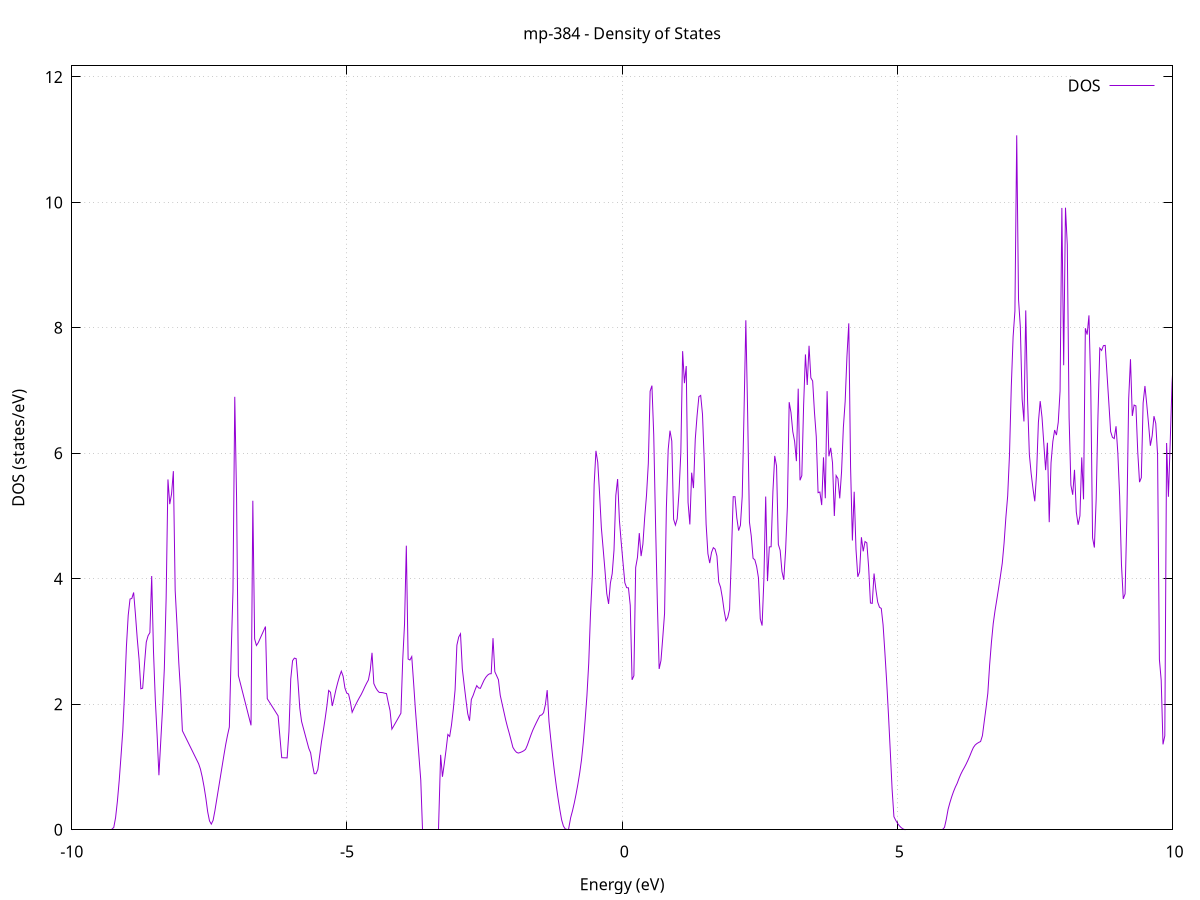 set title 'mp-384 - Density of States'
set xlabel 'Energy (eV)'
set ylabel 'DOS (states/eV)'
set grid
set xrange [-10:10]
set yrange [0:12.176]
set xzeroaxis lt -1
set terminal png size 800,600
set output 'mp-384_dos_gnuplot.png'
plot '-' using 1:2 with lines title 'DOS'
-40.049100 0.000000
-40.016300 0.000000
-39.983400 0.000000
-39.950600 0.000000
-39.917800 0.000000
-39.885000 0.000000
-39.852200 0.000000
-39.819400 0.000000
-39.786600 0.000000
-39.753700 0.000000
-39.720900 0.000000
-39.688100 0.000000
-39.655300 0.000000
-39.622500 0.000000
-39.589700 0.000000
-39.556900 0.000000
-39.524100 0.000000
-39.491200 0.000000
-39.458400 0.000000
-39.425600 0.000000
-39.392800 0.000000
-39.360000 0.000000
-39.327200 0.000000
-39.294400 0.000000
-39.261500 0.000000
-39.228700 0.000000
-39.195900 0.000000
-39.163100 0.000000
-39.130300 0.000000
-39.097500 0.000000
-39.064700 0.000000
-39.031900 0.000000
-38.999000 0.000000
-38.966200 0.000000
-38.933400 0.000000
-38.900600 0.000000
-38.867800 0.000000
-38.835000 0.000000
-38.802200 0.000000
-38.769300 0.000000
-38.736500 0.000000
-38.703700 0.000000
-38.670900 0.000000
-38.638100 0.000000
-38.605300 0.000000
-38.572500 0.000000
-38.539600 0.000000
-38.506800 0.000000
-38.474000 0.000000
-38.441200 0.000000
-38.408400 0.000000
-38.375600 0.000000
-38.342800 0.000000
-38.310000 0.000000
-38.277100 0.000000
-38.244300 0.000000
-38.211500 0.000000
-38.178700 0.000000
-38.145900 0.000000
-38.113100 0.000000
-38.080300 0.000000
-38.047400 0.000000
-38.014600 0.000000
-37.981800 0.000000
-37.949000 0.000000
-37.916200 0.000000
-37.883400 0.000000
-37.850600 0.000000
-37.817800 0.000000
-37.784900 0.000000
-37.752100 0.000000
-37.719300 0.000000
-37.686500 0.000000
-37.653700 0.000000
-37.620900 0.000000
-37.588100 0.000000
-37.555200 0.000000
-37.522400 0.000000
-37.489600 0.000000
-37.456800 0.000000
-37.424000 0.000000
-37.391200 0.000000
-37.358400 0.000000
-37.325600 0.000000
-37.292700 0.000000
-37.259900 0.000000
-37.227100 0.000000
-37.194300 0.000000
-37.161500 0.000000
-37.128700 0.000000
-37.095900 0.000000
-37.063000 0.000000
-37.030200 0.000000
-36.997400 0.000000
-36.964600 0.000000
-36.931800 0.000000
-36.899000 0.000000
-36.866200 0.000000
-36.833300 0.000000
-36.800500 0.000000
-36.767700 0.000000
-36.734900 0.000000
-36.702100 0.000000
-36.669300 0.000000
-36.636500 0.000000
-36.603700 0.000000
-36.570800 0.000000
-36.538000 0.000000
-36.505200 0.000000
-36.472400 0.000000
-36.439600 0.000000
-36.406800 0.000000
-36.374000 0.000000
-36.341100 0.000000
-36.308300 0.000000
-36.275500 0.000000
-36.242700 0.000000
-36.209900 0.000000
-36.177100 0.000000
-36.144300 0.000000
-36.111500 0.000000
-36.078600 0.000000
-36.045800 0.000000
-36.013000 0.000000
-35.980200 0.000000
-35.947400 0.000000
-35.914600 0.000000
-35.881800 0.000000
-35.848900 0.000000
-35.816100 0.000000
-35.783300 0.000000
-35.750500 0.000000
-35.717700 0.000000
-35.684900 0.000000
-35.652100 0.000000
-35.619300 0.000000
-35.586400 0.000000
-35.553600 0.000000
-35.520800 0.000000
-35.488000 0.000000
-35.455200 0.000000
-35.422400 0.000000
-35.389600 0.000000
-35.356700 0.000000
-35.323900 0.000000
-35.291100 0.000000
-35.258300 0.000000
-35.225500 0.000000
-35.192700 0.000000
-35.159900 0.000000
-35.127000 0.000000
-35.094200 0.000000
-35.061400 0.000000
-35.028600 0.000000
-34.995800 0.000000
-34.963000 0.000000
-34.930200 0.000000
-34.897400 0.000000
-34.864500 0.000000
-34.831700 0.000000
-34.798900 0.000000
-34.766100 0.000000
-34.733300 0.000000
-34.700500 0.000000
-34.667700 0.000000
-34.634800 0.000000
-34.602000 0.000000
-34.569200 0.000000
-34.536400 0.000000
-34.503600 0.000000
-34.470800 0.000000
-34.438000 0.000000
-34.405200 0.000000
-34.372300 0.000000
-34.339500 0.000000
-34.306700 0.000000
-34.273900 0.000000
-34.241100 0.000000
-34.208300 0.000000
-34.175500 0.000000
-34.142600 0.000000
-34.109800 0.000000
-34.077000 0.000000
-34.044200 0.000000
-34.011400 0.000000
-33.978600 0.000000
-33.945800 0.000000
-33.913000 0.000000
-33.880100 0.000000
-33.847300 0.000000
-33.814500 0.000000
-33.781700 0.000000
-33.748900 0.000000
-33.716100 0.000000
-33.683300 0.000000
-33.650400 0.000000
-33.617600 0.000000
-33.584800 0.000000
-33.552000 0.000000
-33.519200 0.000000
-33.486400 0.000000
-33.453600 0.000000
-33.420700 0.000000
-33.387900 0.000000
-33.355100 0.000000
-33.322300 0.000000
-33.289500 0.000000
-33.256700 0.000000
-33.223900 0.000000
-33.191100 0.000000
-33.158200 0.000000
-33.125400 0.000000
-33.092600 0.000000
-33.059800 0.000000
-33.027000 0.000000
-32.994200 0.000000
-32.961400 0.000000
-32.928500 0.000000
-32.895700 0.000000
-32.862900 0.000000
-32.830100 0.000000
-32.797300 0.000000
-32.764500 0.000000
-32.731700 0.000000
-32.698900 0.000000
-32.666000 0.000000
-32.633200 0.000000
-32.600400 0.000000
-32.567600 0.000000
-32.534800 0.000000
-32.502000 0.000000
-32.469200 0.000000
-32.436300 0.000000
-32.403500 0.000000
-32.370700 0.000000
-32.337900 0.000000
-32.305100 0.000000
-32.272300 0.000000
-32.239500 0.000000
-32.206700 0.000000
-32.173800 0.000000
-32.141000 0.000000
-32.108200 0.000000
-32.075400 0.000000
-32.042600 0.000000
-32.009800 0.000000
-31.977000 0.000000
-31.944100 0.000000
-31.911300 0.000000
-31.878500 0.000000
-31.845700 0.000000
-31.812900 0.000000
-31.780100 0.000000
-31.747300 0.000000
-31.714400 0.000000
-31.681600 0.000000
-31.648800 0.000000
-31.616000 0.000000
-31.583200 0.000000
-31.550400 0.000000
-31.517600 0.000000
-31.484800 0.000000
-31.451900 0.000000
-31.419100 0.000000
-31.386300 0.000000
-31.353500 0.000000
-31.320700 0.000000
-31.287900 0.000000
-31.255100 0.000000
-31.222200 0.000000
-31.189400 0.000000
-31.156600 0.000000
-31.123800 0.000000
-31.091000 0.000000
-31.058200 0.000000
-31.025400 0.000000
-30.992600 0.000000
-30.959700 0.000000
-30.926900 0.000000
-30.894100 0.000000
-30.861300 0.000000
-30.828500 0.000000
-30.795700 0.000000
-30.762900 0.000000
-30.730000 0.000000
-30.697200 0.000000
-30.664400 0.000000
-30.631600 0.000000
-30.598800 0.000000
-30.566000 0.000000
-30.533200 0.000000
-30.500300 0.000000
-30.467500 0.000000
-30.434700 0.000000
-30.401900 0.000000
-30.369100 0.000000
-30.336300 0.000000
-30.303500 0.000000
-30.270700 0.000000
-30.237800 0.000000
-30.205000 0.000000
-30.172200 0.000000
-30.139400 0.000000
-30.106600 0.000000
-30.073800 0.000000
-30.041000 0.000000
-30.008100 0.000000
-29.975300 0.000000
-29.942500 0.000000
-29.909700 0.000000
-29.876900 0.000000
-29.844100 0.000000
-29.811300 0.000000
-29.778500 0.000000
-29.745600 0.000000
-29.712800 0.000000
-29.680000 0.000000
-29.647200 0.000000
-29.614400 0.000000
-29.581600 0.000000
-29.548800 0.000000
-29.515900 0.000000
-29.483100 0.000000
-29.450300 0.000000
-29.417500 0.000000
-29.384700 0.000000
-29.351900 0.000000
-29.319100 0.000000
-29.286300 0.000000
-29.253400 0.000000
-29.220600 0.000000
-29.187800 0.000000
-29.155000 0.000000
-29.122200 0.000000
-29.089400 0.000000
-29.056600 0.000000
-29.023700 0.000000
-28.990900 0.000000
-28.958100 0.000000
-28.925300 0.000000
-28.892500 0.000000
-28.859700 0.000000
-28.826900 0.000000
-28.794000 0.000000
-28.761200 0.000000
-28.728400 0.000000
-28.695600 0.000000
-28.662800 0.000000
-28.630000 0.000000
-28.597200 0.000000
-28.564400 0.000000
-28.531500 0.000000
-28.498700 0.000000
-28.465900 0.000000
-28.433100 0.000000
-28.400300 0.000000
-28.367500 0.000000
-28.334700 0.000000
-28.301800 0.000000
-28.269000 0.000000
-28.236200 0.000000
-28.203400 0.000000
-28.170600 0.000000
-28.137800 0.000000
-28.105000 0.000000
-28.072200 0.000000
-28.039300 0.000000
-28.006500 0.000000
-27.973700 0.000000
-27.940900 0.000000
-27.908100 0.000000
-27.875300 0.000000
-27.842500 0.000000
-27.809600 0.000000
-27.776800 0.000000
-27.744000 0.000000
-27.711200 0.000000
-27.678400 0.000000
-27.645600 0.000000
-27.612800 0.000000
-27.580000 0.000000
-27.547100 0.000000
-27.514300 0.000000
-27.481500 0.000000
-27.448700 0.000000
-27.415900 0.000000
-27.383100 0.000000
-27.350300 0.000000
-27.317400 0.000000
-27.284600 0.000000
-27.251800 0.000000
-27.219000 0.000000
-27.186200 0.000000
-27.153400 0.000000
-27.120600 0.000000
-27.087700 0.000000
-27.054900 0.000000
-27.022100 0.000000
-26.989300 0.000000
-26.956500 0.000000
-26.923700 0.000000
-26.890900 0.000000
-26.858100 0.000000
-26.825200 0.000000
-26.792400 0.000000
-26.759600 0.000000
-26.726800 0.000000
-26.694000 0.000000
-26.661200 0.000000
-26.628400 0.000000
-26.595500 0.000000
-26.562700 0.000000
-26.529900 0.000000
-26.497100 0.000000
-26.464300 0.000000
-26.431500 0.000000
-26.398700 0.000000
-26.365900 0.000000
-26.333000 0.000000
-26.300200 0.000000
-26.267400 0.000000
-26.234600 0.000000
-26.201800 0.000000
-26.169000 0.000000
-26.136200 0.000000
-26.103300 0.000000
-26.070500 0.000000
-26.037700 0.000000
-26.004900 0.000000
-25.972100 0.000000
-25.939300 0.000000
-25.906500 0.000000
-25.873700 0.000000
-25.840800 0.000000
-25.808000 0.000000
-25.775200 0.000000
-25.742400 0.000000
-25.709600 0.000000
-25.676800 0.000000
-25.644000 0.000000
-25.611100 0.000000
-25.578300 0.000000
-25.545500 0.000000
-25.512700 0.000000
-25.479900 0.000000
-25.447100 0.000000
-25.414300 0.000000
-25.381400 0.000000
-25.348600 0.000000
-25.315800 0.000000
-25.283000 0.000000
-25.250200 0.000000
-25.217400 0.000000
-25.184600 0.000000
-25.151800 0.000000
-25.118900 0.000000
-25.086100 0.000000
-25.053300 0.000000
-25.020500 0.000000
-24.987700 0.000000
-24.954900 0.000000
-24.922100 0.000000
-24.889200 0.000000
-24.856400 0.000000
-24.823600 0.000000
-24.790800 0.000000
-24.758000 0.000000
-24.725200 0.000000
-24.692400 0.000000
-24.659600 0.000000
-24.626700 0.000000
-24.593900 0.000000
-24.561100 0.000000
-24.528300 0.000000
-24.495500 0.000000
-24.462700 0.000000
-24.429900 0.000000
-24.397000 0.000000
-24.364200 0.000000
-24.331400 0.000000
-24.298600 0.000000
-24.265800 0.000000
-24.233000 0.000000
-24.200200 0.000000
-24.167400 0.000000
-24.134500 0.000000
-24.101700 0.000000
-24.068900 0.000000
-24.036100 0.000000
-24.003300 0.000000
-23.970500 0.000000
-23.937700 0.000000
-23.904800 0.000000
-23.872000 0.000000
-23.839200 0.000000
-23.806400 0.000000
-23.773600 0.000000
-23.740800 0.000000
-23.708000 0.000000
-23.675100 0.000000
-23.642300 0.000000
-23.609500 0.000000
-23.576700 0.000000
-23.543900 0.000000
-23.511100 0.000000
-23.478300 0.000000
-23.445500 0.000000
-23.412600 0.000000
-23.379800 0.000000
-23.347000 0.000000
-23.314200 0.000000
-23.281400 0.000000
-23.248600 0.000000
-23.215800 0.000000
-23.182900 0.000000
-23.150100 0.000000
-23.117300 0.000000
-23.084500 0.000000
-23.051700 0.000000
-23.018900 0.000000
-22.986100 0.000000
-22.953300 0.000000
-22.920400 0.000000
-22.887600 0.000000
-22.854800 0.000000
-22.822000 0.000000
-22.789200 0.000000
-22.756400 0.000000
-22.723600 0.000000
-22.690700 0.000000
-22.657900 0.000000
-22.625100 0.000000
-22.592300 0.000000
-22.559500 0.000000
-22.526700 0.000000
-22.493900 0.000000
-22.461100 0.000000
-22.428200 0.000000
-22.395400 0.000000
-22.362600 0.000000
-22.329800 0.000000
-22.297000 0.000000
-22.264200 0.000000
-22.231400 0.000000
-22.198500 0.000000
-22.165700 0.000000
-22.132900 0.000000
-22.100100 0.000000
-22.067300 0.000000
-22.034500 0.000000
-22.001700 0.000000
-21.968800 0.000000
-21.936000 0.000000
-21.903200 0.000000
-21.870400 0.000000
-21.837600 0.000000
-21.804800 0.000000
-21.772000 0.000000
-21.739200 0.000000
-21.706300 0.000000
-21.673500 0.000000
-21.640700 0.000000
-21.607900 0.000000
-21.575100 0.000000
-21.542300 0.000000
-21.509500 0.000000
-21.476600 0.000000
-21.443800 0.000000
-21.411000 0.000000
-21.378200 0.000000
-21.345400 0.000000
-21.312600 0.000000
-21.279800 0.000000
-21.247000 0.000000
-21.214100 0.000000
-21.181300 0.000000
-21.148500 0.000000
-21.115700 0.000000
-21.082900 0.000000
-21.050100 0.000000
-21.017300 0.000000
-20.984400 0.000000
-20.951600 0.000000
-20.918800 0.000000
-20.886000 0.000000
-20.853200 0.000000
-20.820400 0.000000
-20.787600 0.000000
-20.754800 0.000000
-20.721900 0.000000
-20.689100 0.000000
-20.656300 0.000000
-20.623500 0.000000
-20.590700 0.000000
-20.557900 0.000000
-20.525100 0.000000
-20.492200 0.000000
-20.459400 0.000000
-20.426600 0.000000
-20.393800 0.000000
-20.361000 0.000000
-20.328200 0.000000
-20.295400 0.000000
-20.262500 0.000000
-20.229700 0.000000
-20.196900 0.000000
-20.164100 0.000000
-20.131300 0.000000
-20.098500 0.000000
-20.065700 0.000000
-20.032900 0.000000
-20.000000 0.000000
-19.967200 0.000000
-19.934400 0.000000
-19.901600 0.000000
-19.868800 0.000000
-19.836000 0.000000
-19.803200 0.000000
-19.770300 0.000000
-19.737500 0.000000
-19.704700 0.000000
-19.671900 0.000000
-19.639100 0.000000
-19.606300 0.000000
-19.573500 0.000000
-19.540700 0.000000
-19.507800 0.000000
-19.475000 0.000000
-19.442200 0.000000
-19.409400 0.000000
-19.376600 0.000000
-19.343800 0.000000
-19.311000 0.000000
-19.278100 0.000000
-19.245300 0.000000
-19.212500 0.000000
-19.179700 0.000000
-19.146900 0.000000
-19.114100 0.000000
-19.081300 0.000000
-19.048500 0.000000
-19.015600 0.000000
-18.982800 0.000000
-18.950000 0.000000
-18.917200 0.000000
-18.884400 0.000000
-18.851600 0.000000
-18.818800 0.000000
-18.785900 0.000000
-18.753100 0.000000
-18.720300 0.000000
-18.687500 0.000000
-18.654700 0.000000
-18.621900 0.000000
-18.589100 0.000000
-18.556200 0.000000
-18.523400 0.000000
-18.490600 0.000000
-18.457800 0.000000
-18.425000 0.000000
-18.392200 0.000000
-18.359400 0.000000
-18.326600 0.000000
-18.293700 0.000000
-18.260900 0.000000
-18.228100 0.000000
-18.195300 0.000000
-18.162500 0.000000
-18.129700 0.000000
-18.096900 0.000000
-18.064000 0.000000
-18.031200 0.000000
-17.998400 0.000000
-17.965600 0.000000
-17.932800 0.000000
-17.900000 0.000000
-17.867200 0.000000
-17.834400 0.000000
-17.801500 0.000000
-17.768700 0.000000
-17.735900 0.000000
-17.703100 0.000000
-17.670300 0.000000
-17.637500 0.000000
-17.604700 0.000000
-17.571800 0.000000
-17.539000 0.000000
-17.506200 0.000000
-17.473400 0.000000
-17.440600 0.000000
-17.407800 0.000000
-17.375000 0.000000
-17.342200 0.000000
-17.309300 0.000000
-17.276500 0.000000
-17.243700 0.000000
-17.210900 0.000000
-17.178100 0.000000
-17.145300 0.000000
-17.112500 0.000000
-17.079600 0.000000
-17.046800 0.000000
-17.014000 0.000000
-16.981200 0.000000
-16.948400 0.000000
-16.915600 0.000000
-16.882800 0.000000
-16.849900 0.000000
-16.817100 0.000000
-16.784300 0.000000
-16.751500 0.000000
-16.718700 0.000000
-16.685900 0.000000
-16.653100 0.000000
-16.620300 0.000000
-16.587400 0.000000
-16.554600 0.000000
-16.521800 0.000000
-16.489000 0.000000
-16.456200 0.000000
-16.423400 0.000000
-16.390600 0.000000
-16.357700 0.000000
-16.324900 0.000000
-16.292100 0.000000
-16.259300 0.000000
-16.226500 0.000000
-16.193700 0.000000
-16.160900 0.000000
-16.128100 0.000000
-16.095200 0.000000
-16.062400 0.000000
-16.029600 0.000000
-15.996800 0.000000
-15.964000 0.000000
-15.931200 0.000000
-15.898400 0.000000
-15.865500 0.000000
-15.832700 0.000000
-15.799900 0.000000
-15.767100 0.000000
-15.734300 0.000000
-15.701500 0.000000
-15.668700 0.000000
-15.635900 0.000000
-15.603000 0.000000
-15.570200 0.000000
-15.537400 0.000000
-15.504600 0.000000
-15.471800 0.000000
-15.439000 0.000000
-15.406200 0.000000
-15.373300 0.000000
-15.340500 0.000000
-15.307700 0.000000
-15.274900 0.000000
-15.242100 0.000000
-15.209300 0.000000
-15.176500 0.000000
-15.143600 0.000000
-15.110800 0.000000
-15.078000 0.000000
-15.045200 0.000000
-15.012400 0.000000
-14.979600 0.000000
-14.946800 0.000000
-14.914000 0.000000
-14.881100 0.000000
-14.848300 0.000000
-14.815500 0.000000
-14.782700 0.000000
-14.749900 0.000000
-14.717100 0.000000
-14.684300 0.000000
-14.651400 0.000000
-14.618600 0.000000
-14.585800 0.000000
-14.553000 0.000000
-14.520200 0.000000
-14.487400 0.000000
-14.454600 0.000000
-14.421800 0.000000
-14.388900 0.000000
-14.356100 0.000000
-14.323300 0.000000
-14.290500 0.000000
-14.257700 0.000000
-14.224900 0.000000
-14.192100 0.000000
-14.159200 0.000000
-14.126400 0.000000
-14.093600 0.000000
-14.060800 0.000000
-14.028000 0.000000
-13.995200 0.000000
-13.962400 0.000000
-13.929600 0.000000
-13.896700 0.000000
-13.863900 0.000000
-13.831100 0.000000
-13.798300 0.000000
-13.765500 0.000000
-13.732700 0.000000
-13.699900 0.000000
-13.667000 0.000000
-13.634200 0.000000
-13.601400 0.000000
-13.568600 0.000000
-13.535800 0.000000
-13.503000 0.000000
-13.470200 0.000000
-13.437300 0.000000
-13.404500 0.000000
-13.371700 0.000000
-13.338900 0.000000
-13.306100 0.000000
-13.273300 0.000000
-13.240500 0.000000
-13.207700 0.000000
-13.174800 0.000000
-13.142000 0.000000
-13.109200 0.000000
-13.076400 0.000000
-13.043600 0.000000
-13.010800 0.000000
-12.978000 0.000000
-12.945100 0.000000
-12.912300 0.000000
-12.879500 0.000000
-12.846700 0.000000
-12.813900 0.000000
-12.781100 0.000000
-12.748300 0.000000
-12.715500 0.000000
-12.682600 0.000000
-12.649800 0.000000
-12.617000 0.000000
-12.584200 0.000000
-12.551400 0.000000
-12.518600 0.000000
-12.485800 0.000000
-12.452900 0.000000
-12.420100 0.000000
-12.387300 0.000000
-12.354500 0.000000
-12.321700 0.000000
-12.288900 0.000000
-12.256100 0.000000
-12.223300 0.000000
-12.190400 0.000000
-12.157600 0.000000
-12.124800 0.000000
-12.092000 0.000000
-12.059200 0.000000
-12.026400 0.000000
-11.993600 0.000000
-11.960700 0.000000
-11.927900 0.000000
-11.895100 0.000000
-11.862300 0.000000
-11.829500 0.000000
-11.796700 0.000000
-11.763900 0.000000
-11.731000 0.000000
-11.698200 0.000000
-11.665400 0.000000
-11.632600 0.000000
-11.599800 0.000000
-11.567000 0.000000
-11.534200 0.000000
-11.501400 0.000000
-11.468500 0.000000
-11.435700 0.000000
-11.402900 0.000000
-11.370100 0.000000
-11.337300 0.000000
-11.304500 0.000000
-11.271700 0.000000
-11.238800 0.000000
-11.206000 0.000000
-11.173200 0.000000
-11.140400 0.000000
-11.107600 0.000000
-11.074800 0.000000
-11.042000 0.000000
-11.009200 0.000000
-10.976300 0.000000
-10.943500 0.000000
-10.910700 0.000000
-10.877900 0.000000
-10.845100 0.000000
-10.812300 0.000000
-10.779500 0.000000
-10.746600 0.000000
-10.713800 0.000000
-10.681000 0.000000
-10.648200 0.000000
-10.615400 0.000000
-10.582600 0.000000
-10.549800 0.000000
-10.517000 0.000000
-10.484100 0.000000
-10.451300 0.000000
-10.418500 0.000000
-10.385700 0.000000
-10.352900 0.000000
-10.320100 0.000000
-10.287300 0.000000
-10.254400 0.000000
-10.221600 0.000000
-10.188800 0.000000
-10.156000 0.000000
-10.123200 0.000000
-10.090400 0.000000
-10.057600 0.000000
-10.024700 0.000000
-9.991900 0.000000
-9.959100 0.000000
-9.926300 0.000000
-9.893500 0.000000
-9.860700 0.000000
-9.827900 0.000000
-9.795100 0.000000
-9.762200 0.000000
-9.729400 0.000000
-9.696600 0.000000
-9.663800 0.000000
-9.631000 0.000000
-9.598200 0.000000
-9.565400 0.000000
-9.532500 0.000000
-9.499700 0.000000
-9.466900 0.000000
-9.434100 0.000000
-9.401300 0.000000
-9.368500 0.000000
-9.335700 0.000000
-9.302900 0.000000
-9.270000 0.000000
-9.237200 0.037200
-9.204400 0.192500
-9.171600 0.452800
-9.138800 0.780400
-9.106000 1.169100
-9.073200 1.580100
-9.040300 2.198400
-9.007500 2.919200
-8.974700 3.419500
-8.941900 3.677800
-8.909100 3.687100
-8.876300 3.782200
-8.843500 3.431600
-8.810700 3.046500
-8.777800 2.719600
-8.745000 2.246800
-8.712200 2.256600
-8.679400 2.638400
-8.646600 2.991800
-8.613800 3.093200
-8.581000 3.141900
-8.548100 4.045100
-8.515300 2.838300
-8.482500 2.071600
-8.449700 1.510100
-8.416900 0.869200
-8.384100 1.401400
-8.351300 1.926000
-8.318400 2.572000
-8.285600 3.694900
-8.252800 5.584000
-8.220000 5.190300
-8.187200 5.353700
-8.154400 5.716500
-8.121600 3.814300
-8.088800 3.273300
-8.055900 2.662900
-8.023100 2.195400
-7.990300 1.578100
-7.957500 1.519600
-7.924700 1.461100
-7.891900 1.402700
-7.859100 1.344200
-7.826200 1.285700
-7.793400 1.227200
-7.760600 1.168700
-7.727800 1.110200
-7.695000 1.051400
-7.662200 0.966200
-7.629400 0.840000
-7.596600 0.685100
-7.563700 0.502700
-7.530900 0.286700
-7.498100 0.141700
-7.465300 0.090000
-7.432500 0.150300
-7.399700 0.303100
-7.366900 0.480600
-7.334000 0.658100
-7.301200 0.835600
-7.268400 1.013200
-7.235600 1.190800
-7.202800 1.361300
-7.170000 1.508400
-7.137200 1.637900
-7.104400 2.802800
-7.071500 3.796400
-7.038700 6.901400
-7.005900 5.290500
-6.973100 2.458300
-6.940300 2.345200
-6.907500 2.232000
-6.874700 2.118700
-6.841800 2.005300
-6.809000 1.891800
-6.776200 1.778200
-6.743400 1.664600
-6.710600 5.244600
-6.677800 3.042600
-6.645000 2.937600
-6.612100 2.981900
-6.579300 3.046200
-6.546500 3.110600
-6.513700 3.174900
-6.480900 3.239300
-6.448100 2.089500
-6.415300 2.043900
-6.382500 1.998200
-6.349600 1.952500
-6.316800 1.906900
-6.284000 1.861200
-6.251200 1.815400
-6.218400 1.481800
-6.185600 1.148800
-6.152800 1.147900
-6.119900 1.146900
-6.087100 1.145900
-6.054300 1.567300
-6.021500 2.402400
-5.988700 2.694600
-5.955900 2.736300
-5.923100 2.727100
-5.890300 2.366200
-5.857400 1.938500
-5.824600 1.725600
-5.791800 1.618200
-5.759000 1.511000
-5.726200 1.404000
-5.693400 1.297300
-5.660600 1.227400
-5.627700 1.044400
-5.594900 0.893800
-5.562100 0.894100
-5.529300 0.960600
-5.496500 1.181000
-5.463700 1.398600
-5.430900 1.575100
-5.398100 1.762300
-5.365200 1.970000
-5.332400 2.220900
-5.299600 2.192400
-5.266800 1.972900
-5.234000 2.098300
-5.201200 2.231500
-5.168400 2.344500
-5.135500 2.445700
-5.102700 2.527300
-5.069900 2.446600
-5.037100 2.259300
-5.004300 2.178700
-4.971500 2.163500
-4.938700 2.040000
-4.905800 1.872200
-4.873000 1.936200
-4.840200 1.996500
-4.807400 2.053200
-4.774600 2.106200
-4.741800 2.155500
-4.709000 2.214400
-4.676200 2.277800
-4.643300 2.335600
-4.610500 2.388100
-4.577700 2.538000
-4.544900 2.820800
-4.512100 2.331200
-4.479300 2.266900
-4.446500 2.220200
-4.413600 2.189700
-4.380800 2.188100
-4.348000 2.184900
-4.315200 2.176400
-4.282400 2.171100
-4.249600 2.028700
-4.216800 1.897300
-4.184000 1.603900
-4.151100 1.653800
-4.118300 1.704100
-4.085500 1.754800
-4.052700 1.806000
-4.019900 1.857500
-3.987100 2.704800
-3.954300 3.273600
-3.921400 4.528400
-3.888600 2.721400
-3.855800 2.706300
-3.823000 2.760500
-3.790200 2.354500
-3.757400 1.926500
-3.724600 1.550800
-3.691800 1.168400
-3.658900 0.790500
-3.626100 0.000000
-3.593300 0.000000
-3.560500 0.000000
-3.527700 0.000000
-3.494900 0.000000
-3.462100 0.000000
-3.429200 0.000000
-3.396400 0.000000
-3.363600 0.000000
-3.330800 0.000000
-3.298000 1.194600
-3.265200 0.844700
-3.232400 1.049100
-3.199500 1.273800
-3.166700 1.518900
-3.133900 1.487500
-3.101100 1.668600
-3.068300 1.919800
-3.035500 2.231000
-3.002700 2.942700
-2.969900 3.071700
-2.937000 3.123900
-2.904200 2.567500
-2.871400 2.315400
-2.838600 2.076200
-2.805800 1.850000
-2.773000 1.738200
-2.740200 2.077300
-2.707300 2.142200
-2.674500 2.224900
-2.641700 2.297900
-2.608900 2.261600
-2.576100 2.254200
-2.543300 2.318800
-2.510500 2.382500
-2.477700 2.430100
-2.444800 2.464600
-2.412000 2.485100
-2.379200 2.487700
-2.346400 3.054300
-2.313600 2.519500
-2.280800 2.456500
-2.248000 2.391100
-2.215100 2.144400
-2.182300 2.013200
-2.149500 1.883700
-2.116700 1.753300
-2.083900 1.640000
-2.051100 1.536900
-2.018300 1.427100
-1.985500 1.314900
-1.952600 1.267600
-1.919800 1.234800
-1.887000 1.222700
-1.854200 1.231100
-1.821400 1.243100
-1.788600 1.258600
-1.755800 1.281400
-1.722900 1.347000
-1.690100 1.429600
-1.657300 1.510900
-1.624500 1.585200
-1.591700 1.648400
-1.558900 1.708800
-1.526100 1.766600
-1.493200 1.821700
-1.460400 1.831000
-1.427600 1.865700
-1.394800 1.995100
-1.362000 2.225700
-1.329200 1.725500
-1.296400 1.440800
-1.263600 1.174500
-1.230700 0.930000
-1.197900 0.707200
-1.165100 0.506000
-1.132300 0.322200
-1.099500 0.157700
-1.066700 0.058300
-1.033900 0.012900
-1.001000 0.000000
-0.968200 0.000000
-0.935400 0.193000
-0.902600 0.301000
-0.869800 0.426100
-0.837000 0.568400
-0.804200 0.727800
-0.771400 0.904300
-0.738500 1.114800
-0.705700 1.394400
-0.672900 1.744300
-0.640100 2.134700
-0.607300 2.652800
-0.574500 3.453100
-0.541700 4.063000
-0.508800 5.504500
-0.476000 6.040200
-0.443200 5.857600
-0.410400 5.363800
-0.377600 4.813200
-0.344800 4.476900
-0.312000 4.134600
-0.279200 3.763200
-0.246300 3.600000
-0.213500 3.931600
-0.180700 4.082700
-0.147900 4.457900
-0.115100 5.328200
-0.082300 5.590400
-0.049500 4.928800
-0.016600 4.579500
0.016200 4.252900
0.049000 3.937000
0.081800 3.859300
0.114600 3.856300
0.147400 3.577200
0.180200 2.390200
0.213100 2.454600
0.245900 4.180700
0.278700 4.343300
0.311500 4.728500
0.344300 4.362100
0.377100 4.553200
0.409900 4.979200
0.442700 5.333200
0.475600 5.839400
0.508400 6.990400
0.541200 7.079500
0.574000 6.293500
0.606800 4.883200
0.639600 3.623000
0.672400 2.563400
0.705300 2.697200
0.738100 3.063900
0.770900 3.449600
0.803700 5.131800
0.836500 6.058600
0.869300 6.361200
0.902100 6.196200
0.934900 4.949900
0.967800 4.856200
1.000600 4.957500
1.033400 5.383800
1.066200 6.009100
1.099000 7.629100
1.131800 7.118800
1.164600 7.392200
1.197500 5.220200
1.230300 4.866600
1.263100 5.692000
1.295900 5.446000
1.328700 6.226500
1.361500 6.601300
1.394300 6.903900
1.427100 6.923200
1.460000 6.621300
1.492800 5.852600
1.525600 4.872500
1.558400 4.400900
1.591200 4.250900
1.624000 4.420500
1.656800 4.496600
1.689700 4.472700
1.722500 4.362900
1.755300 3.948800
1.788100 3.865300
1.820900 3.699100
1.853700 3.488800
1.886500 3.332000
1.919400 3.385800
1.952200 3.513200
1.985000 4.361500
2.017800 5.308500
2.050600 5.308900
2.083400 4.971200
2.116200 4.768800
2.149000 4.852600
2.181900 5.316400
2.214700 6.664600
2.247500 8.120700
2.280300 6.641700
2.313100 4.903900
2.345900 4.682300
2.378700 4.327900
2.411600 4.301700
2.444400 4.193500
2.477200 4.013500
2.510000 3.361200
2.542800 3.254900
2.575600 3.989300
2.608400 5.311200
2.641200 3.963100
2.674100 4.508600
2.706900 4.510800
2.739700 5.394400
2.772500 5.959600
2.805300 5.798700
2.838100 4.548200
2.870900 4.454200
2.903800 4.116700
2.936600 3.984300
2.969400 4.441800
3.002200 5.145700
3.035000 6.815800
3.067800 6.652000
3.100600 6.346000
3.133500 6.192700
3.166300 5.875700
3.199100 7.030700
3.231900 5.570700
3.264700 5.644700
3.297500 6.768900
3.330300 7.576300
3.363100 7.089400
3.396000 7.715200
3.428800 7.204000
3.461600 7.152700
3.494400 6.655100
3.527200 6.265800
3.560000 5.373100
3.592800 5.383500
3.625700 5.175200
3.658500 5.936600
3.691300 5.284100
3.724100 6.991400
3.756900 5.952600
3.789700 6.088100
3.822500 5.848000
3.855300 5.001900
3.888200 5.645900
3.921000 5.597900
3.953800 5.282700
3.986600 5.704600
4.019400 6.410400
4.052200 6.825600
4.085000 7.550100
4.117900 8.072200
4.150700 5.782400
4.183500 4.610900
4.216300 5.387500
4.249100 4.470100
4.281900 4.032400
4.314700 4.112700
4.347500 4.662900
4.380400 4.438400
4.413200 4.593800
4.446000 4.573200
4.478800 4.185800
4.511600 3.614300
4.544400 3.608700
4.577200 4.085000
4.610100 3.829900
4.642900 3.629400
4.675700 3.547000
4.708500 3.528000
4.741300 3.266200
4.774100 2.825800
4.806900 2.356700
4.839800 1.823500
4.872600 1.243800
4.905400 0.643700
4.938200 0.207900
4.971000 0.151000
5.003800 0.103100
5.036600 0.064400
5.069400 0.034700
5.102300 0.014100
5.135100 0.002600
5.167900 0.000000
5.200700 0.000000
5.233500 0.000000
5.266300 0.000000
5.299100 0.000000
5.332000 0.000000
5.364800 0.000000
5.397600 0.000000
5.430400 0.000000
5.463200 0.000000
5.496000 0.000000
5.528800 0.000000
5.561600 0.000000
5.594500 0.000000
5.627300 0.000000
5.660100 0.000000
5.692900 0.000000
5.725700 0.000000
5.758500 0.000000
5.791300 0.000000
5.824200 0.000000
5.857000 0.037800
5.889800 0.167600
5.922600 0.326600
5.955400 0.432700
5.988200 0.525900
6.021000 0.608100
6.053800 0.679200
6.086700 0.739400
6.119500 0.815600
6.152300 0.883500
6.185100 0.941700
6.217900 0.992800
6.250700 1.048200
6.283500 1.108900
6.316400 1.175100
6.349200 1.246600
6.382000 1.311500
6.414800 1.351600
6.447600 1.375500
6.480400 1.392500
6.513200 1.407300
6.546100 1.499900
6.578900 1.723100
6.611700 1.940300
6.644500 2.177100
6.677300 2.627200
6.710100 2.988500
6.742900 3.288300
6.775700 3.495000
6.808600 3.673000
6.841400 3.856900
6.874200 4.049600
6.907000 4.249400
6.939800 4.569400
6.972600 4.979300
7.005400 5.323300
7.038300 5.982300
7.071100 7.067100
7.103900 7.855500
7.136700 8.267300
7.169500 11.069000
7.202300 8.454200
7.235100 8.014900
7.267900 6.860600
7.300800 6.508400
7.333600 8.278300
7.366400 6.851200
7.399200 5.981300
7.432000 5.678500
7.464800 5.438100
7.497600 5.235600
7.530500 5.681100
7.563300 6.494800
7.596100 6.832900
7.628900 6.576100
7.661700 6.157800
7.694500 5.733400
7.727300 6.169200
7.760100 4.902600
7.793000 5.849300
7.825800 6.188500
7.858600 6.371500
7.891400 6.291600
7.924200 6.496400
7.957000 6.993400
7.989800 9.911800
8.022700 7.403900
8.055500 9.915800
8.088300 9.323800
8.121100 6.571900
8.153900 5.493500
8.186700 5.339900
8.219500 5.737100
8.252400 5.064200
8.285200 4.861500
8.318000 5.002900
8.350800 5.935000
8.383600 5.267100
8.416400 7.993900
8.449200 7.892900
8.482000 8.199200
8.514900 7.056500
8.547700 4.652100
8.580500 4.498600
8.613300 5.275600
8.646100 6.606300
8.678900 7.676600
8.711700 7.640200
8.744600 7.716700
8.777400 7.720400
8.810200 7.261200
8.843000 6.808700
8.875800 6.347900
8.908600 6.255500
8.941400 6.235600
8.974200 6.431700
9.007100 5.999200
9.039900 5.314700
9.072700 4.227600
9.105500 3.680000
9.138300 3.760000
9.171100 4.988100
9.203900 6.871300
9.236800 7.500500
9.269600 6.595900
9.302400 6.769800
9.335200 6.756100
9.368000 6.031300
9.400800 5.540900
9.433600 5.612100
9.466400 6.803500
9.499300 7.074100
9.532100 6.783500
9.564900 6.467200
9.597700 6.121400
9.630500 6.278700
9.663300 6.592800
9.696100 6.476600
9.729000 5.976900
9.761800 2.716000
9.794600 2.384400
9.827400 1.361100
9.860200 1.497300
9.893000 6.164700
9.925800 5.308000
9.958700 6.183200
9.991500 7.112600
10.024300 7.647700
10.057100 8.801000
10.089900 9.028600
10.122700 7.187400
10.155500 5.794200
10.188300 5.202000
10.221200 5.443200
10.254000 6.693300
10.286800 6.366400
10.319600 6.026000
10.352400 5.911200
10.385200 9.408900
10.418000 5.499000
10.450900 5.370500
10.483700 5.271300
10.516500 5.311000
10.549300 5.448000
10.582100 5.224900
10.614900 5.044500
10.647700 6.802500
10.680500 7.242400
10.713400 8.286700
10.746200 5.821300
10.779000 4.455800
10.811800 4.313400
10.844600 4.433600
10.877400 5.104200
10.910200 5.225900
10.943100 5.470100
10.975900 5.876000
11.008700 5.959600
11.041500 5.324400
11.074300 5.177300
11.107100 5.114700
11.139900 5.136000
11.172700 5.310000
11.205600 5.854400
11.238400 5.697700
11.271200 5.930400
11.304000 6.135600
11.336800 6.020300
11.369600 6.084600
11.402400 6.100300
11.435300 6.543400
11.468100 7.045200
11.500900 8.495600
11.533700 6.322200
11.566500 5.500900
11.599300 5.190600
11.632100 5.307200
11.665000 5.936800
11.697800 5.515400
11.730600 5.299700
11.763400 5.131000
11.796200 5.340700
11.829000 5.253800
11.861800 5.365900
11.894600 6.066800
11.927500 6.046300
11.960300 6.032900
11.993100 6.576200
12.025900 7.387400
12.058700 9.455000
12.091500 6.968300
12.124300 6.853100
12.157200 8.489400
12.190000 7.782300
12.222800 7.585500
12.255600 7.392900
12.288400 6.760000
12.321200 5.872400
12.354000 5.706700
12.386800 5.539900
12.419700 5.304200
12.452500 5.443500
12.485300 4.423900
12.518100 4.127800
12.550900 3.882200
12.583700 3.571400
12.616500 3.966900
12.649400 4.905800
12.682200 6.206900
12.715000 7.046900
12.747800 7.153700
12.780600 6.767400
12.813400 6.155800
12.846200 5.675300
12.879000 5.705500
12.911900 6.193100
12.944700 8.155600
12.977500 6.991900
13.010300 6.871600
13.043100 6.488300
13.075900 5.828000
13.108700 5.360500
13.141600 5.380100
13.174400 5.738300
13.207200 6.472100
13.240000 6.752400
13.272800 7.027000
13.305600 7.088400
13.338400 6.932900
13.371300 8.129900
13.404100 7.714100
13.436900 7.307600
13.469700 6.451000
13.502500 6.496700
13.535300 4.978000
13.568100 4.164800
13.600900 4.226300
13.633800 5.100100
13.666600 5.386600
13.699400 5.835500
13.732200 6.259700
13.765000 6.577000
13.797800 6.808000
13.830600 6.842100
13.863500 6.283300
13.896300 4.575100
13.929100 3.929000
13.961900 3.548500
13.994700 3.835300
14.027500 10.467300
14.060300 8.016600
14.093100 7.919800
14.126000 7.420500
14.158800 7.031600
14.191600 6.418800
14.224400 5.807000
14.257200 5.151900
14.290000 5.260500
14.322800 5.633300
14.355700 5.411200
14.388500 5.631300
14.421300 5.634400
14.454100 5.523900
14.486900 5.661100
14.519700 5.703100
14.552500 6.429100
14.585300 6.754900
14.618200 8.667900
14.651000 8.832000
14.683800 4.617400
14.716600 5.229300
14.749400 5.871900
14.782200 6.687000
14.815000 6.665200
14.847900 6.630900
14.880700 7.100800
14.913500 7.919300
14.946300 8.088500
14.979100 8.315000
15.011900 8.570800
15.044700 7.659500
15.077600 6.780200
15.110400 6.375700
15.143200 6.002300
15.176000 5.720000
15.208800 5.542400
15.241600 5.304500
15.274400 5.329500
15.307200 5.204300
15.340100 4.926600
15.372900 6.590500
15.405700 7.362700
15.438500 7.739800
15.471300 7.853300
15.504100 7.814000
15.536900 6.925200
15.569800 4.603800
15.602600 4.513100
15.635400 4.489400
15.668200 4.692500
15.701000 4.988700
15.733800 5.455800
15.766600 5.851200
15.799400 5.973600
15.832300 5.501400
15.865100 5.547600
15.897900 5.344400
15.930700 4.823800
15.963500 4.344800
15.996300 4.364100
16.029100 4.348500
16.062000 5.016000
16.094800 7.240300
16.127600 7.646100
16.160400 8.335700
16.193200 8.237400
16.226000 7.112900
16.258800 6.943700
16.291600 6.415600
16.324500 6.971500
16.357300 7.862700
16.390100 7.746600
16.422900 7.587400
16.455700 7.032000
16.488500 6.798900
16.521300 6.609800
16.554200 7.496100
16.587000 3.863600
16.619800 3.944800
16.652600 5.682700
16.685400 7.275300
16.718200 7.600700
16.751000 7.423200
16.783900 7.280600
16.816700 6.063100
16.849500 7.936700
16.882300 8.556600
16.915100 8.985000
16.947900 8.784000
16.980700 7.997300
17.013500 7.032000
17.046400 7.105300
17.079200 5.571900
17.112000 5.081600
17.144800 5.946800
17.177600 7.403300
17.210400 7.357700
17.243200 6.574500
17.276100 6.284800
17.308900 5.986100
17.341700 5.572900
17.374500 5.112300
17.407300 5.623200
17.440100 6.022500
17.472900 6.649500
17.505700 7.822500
17.538600 11.233900
17.571400 10.874100
17.604200 10.003500
17.637000 8.020500
17.669800 7.955400
17.702600 6.014300
17.735400 5.940400
17.768300 6.823900
17.801100 6.188500
17.833900 6.065700
17.866700 6.390900
17.899500 6.815500
17.932300 7.360800
17.965100 7.995800
17.997900 8.289000
18.030800 11.530000
18.063600 8.543700
18.096400 8.778700
18.129200 8.424800
18.162000 8.419400
18.194800 7.535600
18.227600 7.164100
18.260500 7.724900
18.293300 6.354800
18.326100 5.730200
18.358900 5.731000
18.391700 5.081500
18.424500 4.483800
18.457300 4.781700
18.490200 6.321700
18.523000 7.832800
18.555800 7.659600
18.588600 7.627800
18.621400 8.610700
18.654200 6.783400
18.687000 5.810300
18.719800 5.495000
18.752700 5.980500
18.785500 7.605300
18.818300 7.185600
18.851100 7.078200
18.883900 6.983400
18.916700 7.074300
18.949500 7.565900
18.982400 8.765500
19.015200 8.078300
19.048000 7.986800
19.080800 8.103800
19.113600 8.674500
19.146400 7.375000
19.179200 6.993200
19.212000 6.895000
19.244900 6.877200
19.277700 7.648600
19.310500 8.386300
19.343300 7.907600
19.376100 7.435100
19.408900 7.229400
19.441700 7.907600
19.474600 8.575300
19.507400 9.262000
19.540200 9.860300
19.573000 10.500600
19.605800 9.226800
19.638600 7.657900
19.671400 6.581700
19.704200 5.344100
19.737100 6.141800
19.769900 7.271000
19.802700 8.584200
19.835500 10.001600
19.868300 10.366100
19.901100 8.745300
19.933900 7.036800
19.966800 5.770500
19.999600 7.291400
20.032400 9.742100
20.065200 8.239100
20.098000 6.957700
20.130800 6.462800
20.163600 6.094600
20.196500 5.811500
20.229300 5.961000
20.262100 5.800100
20.294900 5.942700
20.327700 6.567400
20.360500 7.783300
20.393300 8.548100
20.426100 8.523700
20.459000 8.693500
20.491800 7.466500
20.524600 7.071000
20.557400 6.764700
20.590200 6.432500
20.623000 7.144400
20.655800 5.982000
20.688700 6.629800
20.721500 6.902900
20.754300 7.390700
20.787100 7.210200
20.819900 6.190800
20.852700 5.886000
20.885500 6.447300
20.918300 6.890900
20.951200 7.430200
20.984000 7.104400
21.016800 7.200000
21.049600 7.337600
21.082400 8.141600
21.115200 8.251300
21.148000 7.214300
21.180900 6.764600
21.213700 6.818700
21.246500 7.499300
21.279300 11.113700
21.312100 9.005000
21.344900 5.715100
21.377700 3.959600
21.410500 4.963200
21.443400 7.406600
21.476200 8.321100
21.509000 9.615800
21.541800 8.416900
21.574600 6.821600
21.607400 4.911300
21.640200 5.279000
21.673100 8.112100
21.705900 9.654000
21.738700 7.295700
21.771500 7.696800
21.804300 9.955800
21.837100 8.415800
21.869900 8.863100
21.902800 7.946000
21.935600 8.015400
21.968400 7.831900
22.001200 8.115100
22.034000 9.173800
22.066800 9.356300
22.099600 8.473900
22.132400 7.551400
22.165300 6.304200
22.198100 5.613300
22.230900 5.321700
22.263700 5.717100
22.296500 5.207600
22.329300 4.446900
22.362100 3.600200
22.395000 3.309800
22.427800 3.006500
22.460600 3.187700
22.493400 1.227800
22.526200 0.636300
22.559000 0.154200
22.591800 0.001000
22.624600 0.000000
22.657500 0.000000
22.690300 0.000000
22.723100 0.000000
22.755900 0.000000
22.788700 0.000000
22.821500 0.000000
22.854300 0.000000
22.887200 0.000000
22.920000 0.000000
22.952800 0.000000
22.985600 0.000000
23.018400 0.000000
23.051200 0.000000
23.084000 0.000000
23.116800 0.000000
23.149700 0.000000
23.182500 0.000000
23.215300 0.000000
23.248100 0.000000
23.280900 0.000000
23.313700 0.000000
23.346500 0.000000
23.379400 0.000000
23.412200 0.000000
23.445000 0.000000
23.477800 0.000000
23.510600 0.000000
23.543400 0.000000
23.576200 0.000000
23.609100 0.000000
23.641900 0.000000
23.674700 0.000000
23.707500 0.000000
23.740300 0.000000
23.773100 0.000000
23.805900 0.000000
23.838700 0.000000
23.871600 0.000000
23.904400 0.000000
23.937200 0.000000
23.970000 0.000000
24.002800 0.000000
24.035600 0.000000
24.068400 0.000000
24.101300 0.000000
24.134100 0.000000
24.166900 0.000000
24.199700 0.000000
24.232500 0.000000
24.265300 0.000000
24.298100 0.000000
24.330900 0.000000
24.363800 0.000000
24.396600 0.000000
24.429400 0.000000
24.462200 0.000000
24.495000 0.000000
24.527800 0.000000
24.560600 0.000000
24.593500 0.000000
24.626300 0.000000
24.659100 0.000000
24.691900 0.000000
24.724700 0.000000
24.757500 0.000000
24.790300 0.000000
24.823100 0.000000
24.856000 0.000000
24.888800 0.000000
24.921600 0.000000
24.954400 0.000000
24.987200 0.000000
25.020000 0.000000
25.052800 0.000000
25.085700 0.000000
25.118500 0.000000
25.151300 0.000000
25.184100 0.000000
25.216900 0.000000
25.249700 0.000000
25.282500 0.000000
25.315400 0.000000
25.348200 0.000000
25.381000 0.000000
25.413800 0.000000
25.446600 0.000000
25.479400 0.000000
25.512200 0.000000
25.545000 0.000000
25.577900 0.000000
e
